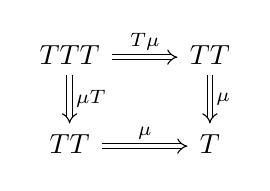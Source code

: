 \begin{tikzcd}
  TTT \arrow[Rightarrow,r,"T \mu"] \arrow[Rightarrow,d,"\mu T"] &TT \arrow[Rightarrow,d, "\mu"]\\
  TT \arrow[Rightarrow,r, "\mu"]&T
\end{tikzcd}